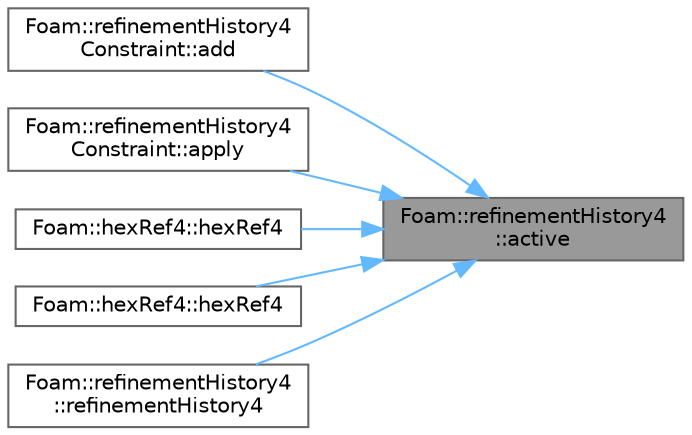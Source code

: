 digraph "Foam::refinementHistory4::active"
{
 // LATEX_PDF_SIZE
  bgcolor="transparent";
  edge [fontname=Helvetica,fontsize=10,labelfontname=Helvetica,labelfontsize=10];
  node [fontname=Helvetica,fontsize=10,shape=box,height=0.2,width=0.4];
  rankdir="RL";
  Node1 [id="Node000001",label="Foam::refinementHistory4\l::active",height=0.2,width=0.4,color="gray40", fillcolor="grey60", style="filled", fontcolor="black",tooltip=" "];
  Node1 -> Node2 [id="edge1_Node000001_Node000002",dir="back",color="steelblue1",style="solid",tooltip=" "];
  Node2 [id="Node000002",label="Foam::refinementHistory4\lConstraint::add",height=0.2,width=0.4,color="grey40", fillcolor="white", style="filled",URL="$classFoam_1_1refinementHistory4Constraint.html#a33c85e79ae6300e7f9578188d3f356e2",tooltip=" "];
  Node1 -> Node3 [id="edge2_Node000001_Node000003",dir="back",color="steelblue1",style="solid",tooltip=" "];
  Node3 [id="Node000003",label="Foam::refinementHistory4\lConstraint::apply",height=0.2,width=0.4,color="grey40", fillcolor="white", style="filled",URL="$classFoam_1_1refinementHistory4Constraint.html#a400ed17f26d19e2729516ac3154bf736",tooltip=" "];
  Node1 -> Node4 [id="edge3_Node000001_Node000004",dir="back",color="steelblue1",style="solid",tooltip=" "];
  Node4 [id="Node000004",label="Foam::hexRef4::hexRef4",height=0.2,width=0.4,color="grey40", fillcolor="white", style="filled",URL="$classFoam_1_1hexRef4.html#aa7678ed5c6c3f67cc6439d0389ef0551",tooltip=" "];
  Node1 -> Node5 [id="edge4_Node000001_Node000005",dir="back",color="steelblue1",style="solid",tooltip=" "];
  Node5 [id="Node000005",label="Foam::hexRef4::hexRef4",height=0.2,width=0.4,color="grey40", fillcolor="white", style="filled",URL="$classFoam_1_1hexRef4.html#a424b6af893ef48723f9fcd320707eb73",tooltip=" "];
  Node1 -> Node6 [id="edge5_Node000001_Node000006",dir="back",color="steelblue1",style="solid",tooltip=" "];
  Node6 [id="Node000006",label="Foam::refinementHistory4\l::refinementHistory4",height=0.2,width=0.4,color="grey40", fillcolor="white", style="filled",URL="$classFoam_1_1refinementHistory4.html#acff2f6a3d49da82b36d45321a1821983",tooltip=" "];
}
